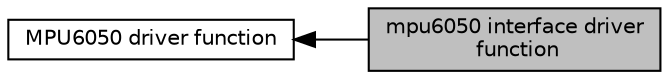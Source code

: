 digraph "mpu6050 interface driver function"
{
  edge [fontname="Helvetica",fontsize="10",labelfontname="Helvetica",labelfontsize="10"];
  node [fontname="Helvetica",fontsize="10",shape=box];
  rankdir=LR;
  Node1 [label="mpu6050 interface driver\l function",height=0.2,width=0.4,color="black", fillcolor="grey75", style="filled", fontcolor="black",tooltip="mpu6050 interface driver modules"];
  Node2 [label="MPU6050 driver function",height=0.2,width=0.4,color="black", fillcolor="white", style="filled",URL="$group__mpu6050__driver.html",tooltip="mpu6050 driver modules"];
  Node2->Node1 [shape=plaintext, dir="back", style="solid"];
}
